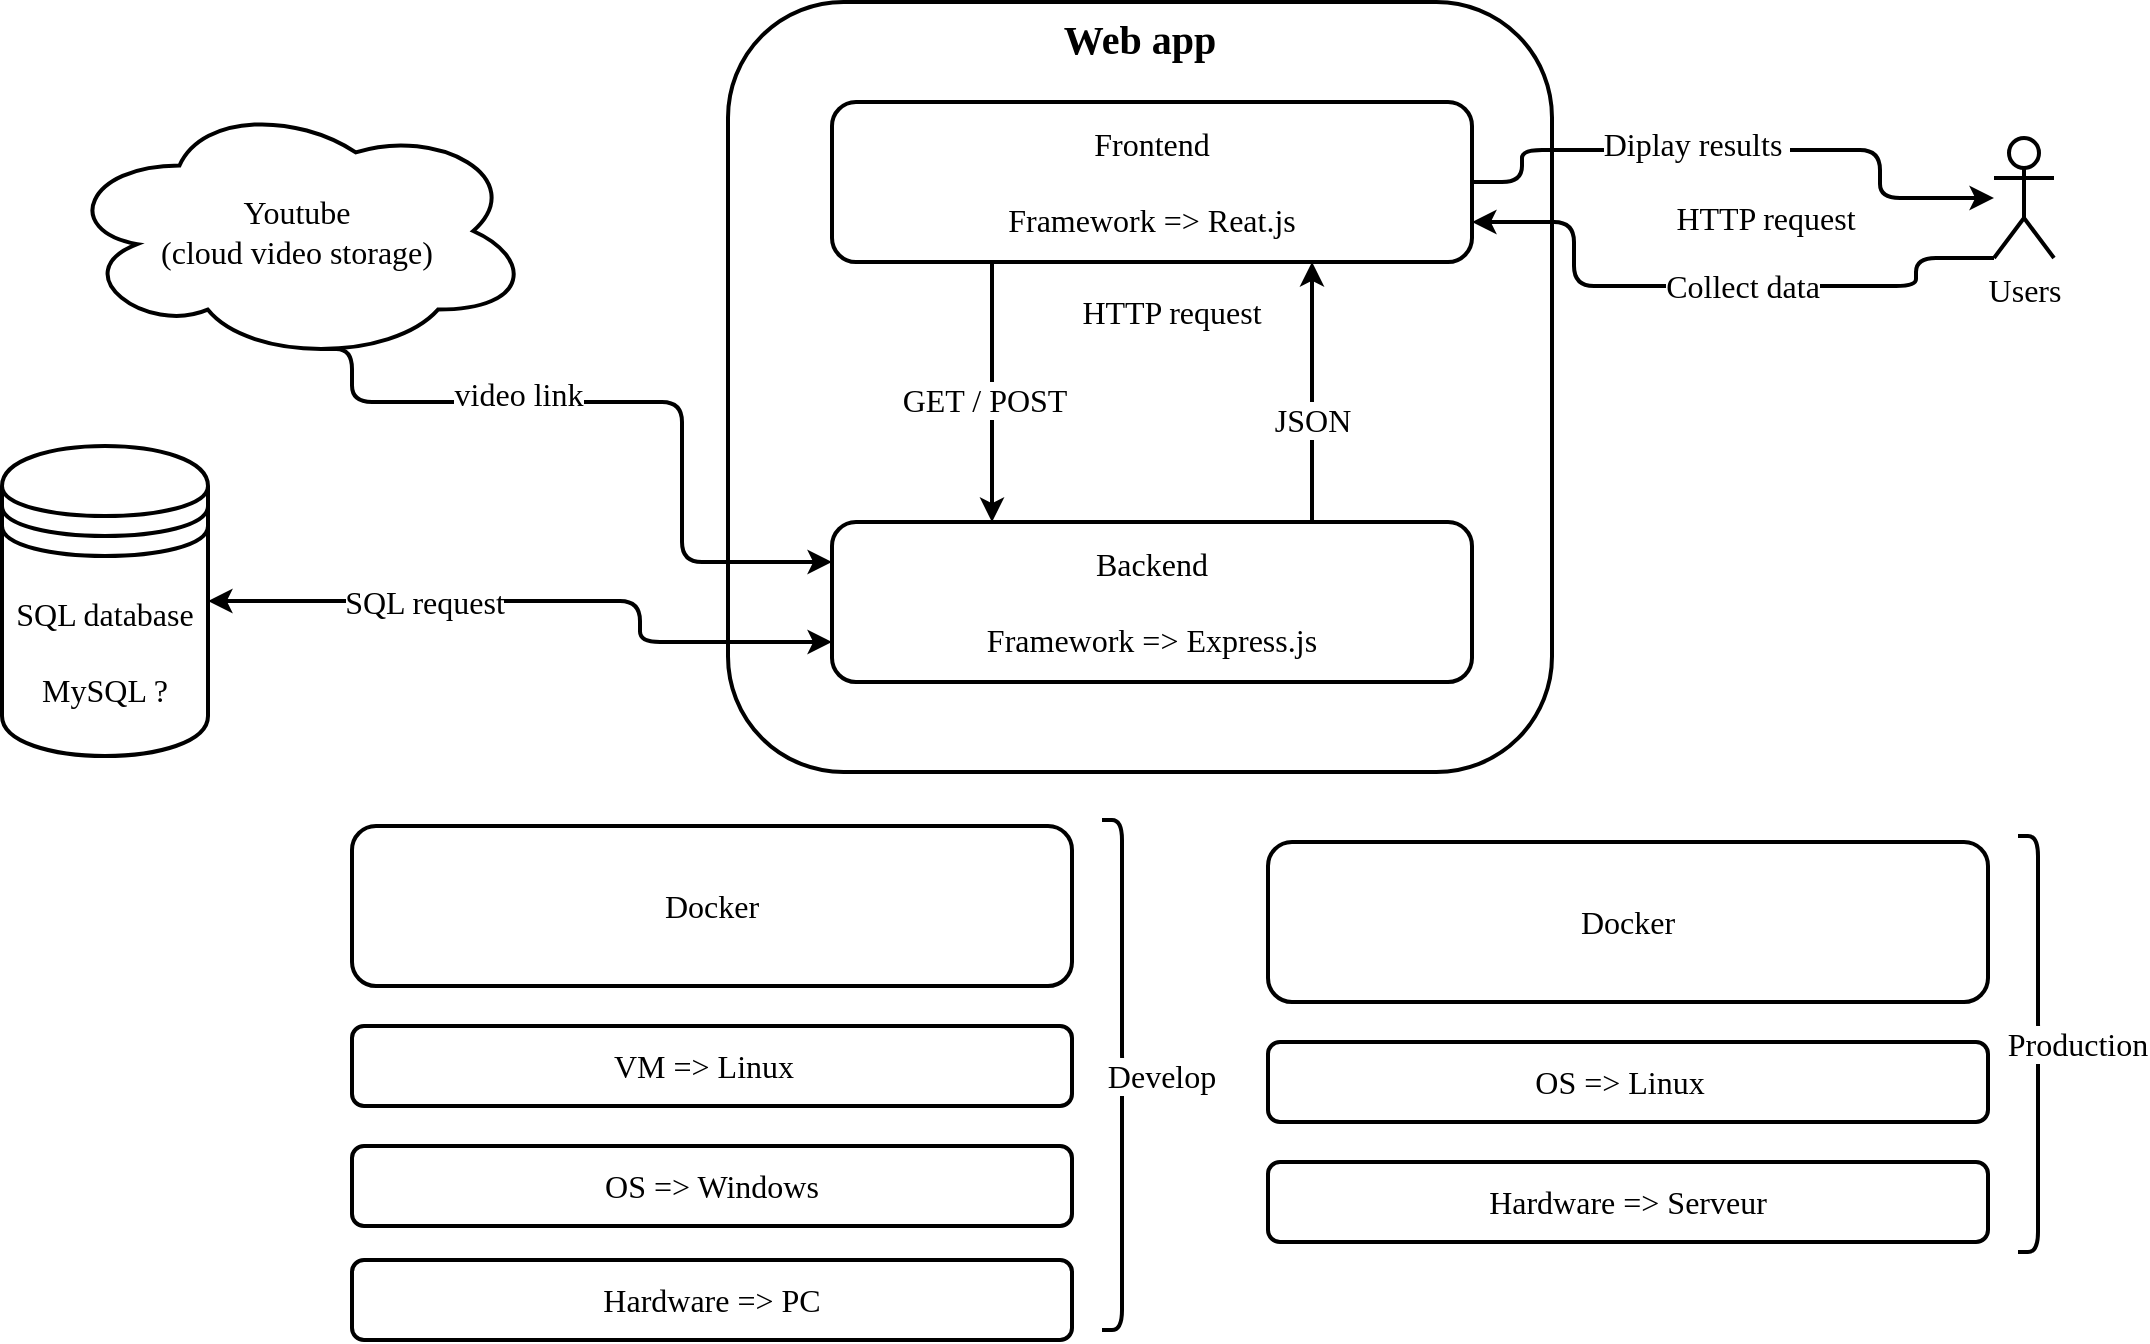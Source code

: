 <mxfile version="26.0.10" pages="2">
  <diagram name="Architecture" id="LwtyrS3WK_ljkUNi1cgM">
    <mxGraphModel dx="1486" dy="1135" grid="0" gridSize="10" guides="1" tooltips="1" connect="1" arrows="1" fold="1" page="0" pageScale="1" pageWidth="827" pageHeight="1169" background="none" math="0" shadow="0">
      <root>
        <mxCell id="0" />
        <mxCell id="1" parent="0" />
        <mxCell id="VkoZAYC8j9W9dHgbqX4g-9" value="&lt;b&gt;&lt;font style=&quot;font-size: 20px;&quot;&gt;Web app&lt;/font&gt;&lt;/b&gt;" style="rounded=1;whiteSpace=wrap;html=1;strokeColor=default;strokeWidth=2;align=center;verticalAlign=top;spacing=2;fontFamily=Sour Gummy;fontSize=16;fontColor=default;fontStyle=0;labelBorderColor=none;fillColor=default;gradientColor=none;fontSource=https%3A%2F%2Ffonts.googleapis.com%2Fcss2%3Ffamily%3DSour%2BGummy%3Aital%2Cwght%400%2C100..900%3B1%2C100..900%26display%3Dswap;" parent="1" vertex="1">
          <mxGeometry x="958" y="-20" width="412" height="385" as="geometry" />
        </mxCell>
        <mxCell id="VkoZAYC8j9W9dHgbqX4g-11" style="edgeStyle=orthogonalEdgeStyle;shape=connector;curved=0;rounded=1;jumpStyle=gap;jumpSize=10;orthogonalLoop=1;jettySize=auto;html=1;entryX=0;entryY=0.75;entryDx=0;entryDy=0;shadow=0;strokeColor=default;strokeWidth=2;align=center;verticalAlign=middle;fontFamily=Lucida Console;fontSize=16;fontColor=default;fontStyle=0;labelBorderColor=none;labelBackgroundColor=default;endArrow=classic;flowAnimation=0;startArrow=classic;startFill=1;exitX=1;exitY=0.5;exitDx=0;exitDy=0;" parent="1" source="pyN3Fwq7dV3wLHo81WPd-1" target="EupUgoVLVKRCz6Iabv77-3" edge="1">
          <mxGeometry relative="1" as="geometry">
            <mxPoint x="730" y="285.5" as="sourcePoint" />
            <Array as="points">
              <mxPoint x="914" y="280" />
              <mxPoint x="914" y="300" />
            </Array>
          </mxGeometry>
        </mxCell>
        <mxCell id="EupUgoVLVKRCz6Iabv77-16" value="SQL request" style="edgeLabel;html=1;align=center;verticalAlign=middle;resizable=0;points=[];fontFamily=Sour Gummy;fontSource=https%3A%2F%2Ffonts.googleapis.com%2Fcss2%3Ffamily%3DSour%2BGummy%3Aital%2Cwght%400%2C100..900%3B1%2C100..900%26display%3Dswap;fontSize=16;fontColor=default;fontStyle=0;labelBorderColor=none;labelBackgroundColor=default;" parent="VkoZAYC8j9W9dHgbqX4g-11" vertex="1" connectable="0">
          <mxGeometry x="-0.32" y="-1" relative="1" as="geometry">
            <mxPoint x="-5" y="-1" as="offset" />
          </mxGeometry>
        </mxCell>
        <mxCell id="EupUgoVLVKRCz6Iabv77-6" style="edgeStyle=orthogonalEdgeStyle;shape=connector;curved=0;rounded=1;jumpStyle=none;jumpSize=10;orthogonalLoop=1;jettySize=auto;html=1;exitX=0.25;exitY=1;exitDx=0;exitDy=0;entryX=0.25;entryY=0;entryDx=0;entryDy=0;shadow=0;strokeColor=default;strokeWidth=2;align=center;verticalAlign=middle;fontFamily=Sour Gummy;fontSource=https%3A%2F%2Ffonts.googleapis.com%2Fcss2%3Ffamily%3DSour%2BGummy%3Aital%2Cwght%400%2C100..900%3B1%2C100..900%26display%3Dswap;fontSize=16;fontColor=default;fontStyle=0;labelBorderColor=none;labelBackgroundColor=default;endArrow=classic;flowAnimation=0;" parent="1" source="EupUgoVLVKRCz6Iabv77-2" target="EupUgoVLVKRCz6Iabv77-3" edge="1">
          <mxGeometry relative="1" as="geometry" />
        </mxCell>
        <mxCell id="EupUgoVLVKRCz6Iabv77-8" value="GET / POST" style="edgeLabel;html=1;align=center;verticalAlign=middle;resizable=0;points=[];fontFamily=Sour Gummy;fontSource=https%3A%2F%2Ffonts.googleapis.com%2Fcss2%3Ffamily%3DSour%2BGummy%3Aital%2Cwght%400%2C100..900%3B1%2C100..900%26display%3Dswap;fontSize=16;fontColor=default;fontStyle=0;labelBorderColor=none;labelBackgroundColor=default;" parent="EupUgoVLVKRCz6Iabv77-6" vertex="1" connectable="0">
          <mxGeometry x="0.06" y="-4" relative="1" as="geometry">
            <mxPoint as="offset" />
          </mxGeometry>
        </mxCell>
        <mxCell id="EupUgoVLVKRCz6Iabv77-27" style="edgeStyle=orthogonalEdgeStyle;shape=connector;curved=0;rounded=1;jumpStyle=none;jumpSize=10;orthogonalLoop=1;jettySize=auto;html=1;exitX=1;exitY=0.5;exitDx=0;exitDy=0;shadow=0;strokeColor=default;strokeWidth=2;align=center;verticalAlign=middle;fontFamily=Sour Gummy;fontSource=https%3A%2F%2Ffonts.googleapis.com%2Fcss2%3Ffamily%3DSour%2BGummy%3Aital%2Cwght%400%2C100..900%3B1%2C100..900%26display%3Dswap;fontSize=16;fontColor=default;fontStyle=0;labelBorderColor=none;labelBackgroundColor=default;endArrow=classic;flowAnimation=0;" parent="1" source="EupUgoVLVKRCz6Iabv77-2" target="EupUgoVLVKRCz6Iabv77-26" edge="1">
          <mxGeometry relative="1" as="geometry">
            <Array as="points">
              <mxPoint x="1355" y="70" />
              <mxPoint x="1355" y="54" />
              <mxPoint x="1534" y="54" />
              <mxPoint x="1534" y="78" />
            </Array>
          </mxGeometry>
        </mxCell>
        <mxCell id="EupUgoVLVKRCz6Iabv77-28" value="Diplay results&amp;nbsp;" style="edgeLabel;html=1;align=center;verticalAlign=middle;resizable=0;points=[];rounded=1;shadow=0;strokeColor=default;strokeWidth=2;fontFamily=Sour Gummy;fontSource=https%3A%2F%2Ffonts.googleapis.com%2Fcss2%3Ffamily%3DSour%2BGummy%3Aital%2Cwght%400%2C100..900%3B1%2C100..900%26display%3Dswap;fontSize=16;fontColor=default;fontStyle=0;labelBorderColor=none;labelBackgroundColor=default;fillColor=default;" parent="EupUgoVLVKRCz6Iabv77-27" vertex="1" connectable="0">
          <mxGeometry x="-0.167" y="5" relative="1" as="geometry">
            <mxPoint x="2" y="2" as="offset" />
          </mxGeometry>
        </mxCell>
        <mxCell id="EupUgoVLVKRCz6Iabv77-2" value="Frontend&lt;div&gt;&lt;br&gt;&lt;/div&gt;&lt;div&gt;Framework =&amp;gt; Reat.js&lt;/div&gt;" style="rounded=1;whiteSpace=wrap;html=1;shadow=0;strokeColor=default;strokeWidth=2;align=center;verticalAlign=middle;spacing=2;fontFamily=Sour Gummy;fontSource=https%3A%2F%2Ffonts.googleapis.com%2Fcss2%3Ffamily%3DSour%2BGummy%3Aital%2Cwght%400%2C100..900%3B1%2C100..900%26display%3Dswap;fontSize=16;fontColor=default;fontStyle=0;labelBorderColor=none;labelBackgroundColor=default;fillColor=default;gradientColor=none;" parent="1" vertex="1">
          <mxGeometry x="1010" y="30" width="320" height="80" as="geometry" />
        </mxCell>
        <mxCell id="EupUgoVLVKRCz6Iabv77-7" style="edgeStyle=orthogonalEdgeStyle;shape=connector;curved=0;rounded=1;jumpStyle=none;jumpSize=10;orthogonalLoop=1;jettySize=auto;html=1;exitX=0.75;exitY=0;exitDx=0;exitDy=0;entryX=0.75;entryY=1;entryDx=0;entryDy=0;shadow=0;strokeColor=default;strokeWidth=2;align=center;verticalAlign=middle;fontFamily=Sour Gummy;fontSource=https%3A%2F%2Ffonts.googleapis.com%2Fcss2%3Ffamily%3DSour%2BGummy%3Aital%2Cwght%400%2C100..900%3B1%2C100..900%26display%3Dswap;fontSize=16;fontColor=default;fontStyle=0;labelBorderColor=none;labelBackgroundColor=default;endArrow=classic;flowAnimation=0;" parent="1" source="EupUgoVLVKRCz6Iabv77-3" target="EupUgoVLVKRCz6Iabv77-2" edge="1">
          <mxGeometry relative="1" as="geometry" />
        </mxCell>
        <mxCell id="EupUgoVLVKRCz6Iabv77-9" value="JSON" style="edgeLabel;html=1;align=center;verticalAlign=middle;resizable=0;points=[];fontFamily=Sour Gummy;fontSource=https%3A%2F%2Ffonts.googleapis.com%2Fcss2%3Ffamily%3DSour%2BGummy%3Aital%2Cwght%400%2C100..900%3B1%2C100..900%26display%3Dswap;fontSize=16;fontColor=default;fontStyle=0;labelBorderColor=none;labelBackgroundColor=default;" parent="EupUgoVLVKRCz6Iabv77-7" vertex="1" connectable="0">
          <mxGeometry x="-0.215" relative="1" as="geometry">
            <mxPoint as="offset" />
          </mxGeometry>
        </mxCell>
        <mxCell id="EupUgoVLVKRCz6Iabv77-3" value="Backend&lt;br&gt;&lt;br&gt;Framework =&amp;gt; Express.js" style="rounded=1;shadow=0;strokeColor=default;strokeWidth=2;align=center;verticalAlign=middle;spacing=2;fontFamily=Sour Gummy;fontSource=https%3A%2F%2Ffonts.googleapis.com%2Fcss2%3Ffamily%3DSour%2BGummy%3Aital%2Cwght%400%2C100..900%3B1%2C100..900%26display%3Dswap;fontSize=16;fontColor=default;fontStyle=0;labelBorderColor=none;labelBackgroundColor=default;fillColor=default;gradientColor=none;whiteSpace=wrap;html=1;" parent="1" vertex="1">
          <mxGeometry x="1010" y="240" width="320" height="80" as="geometry" />
        </mxCell>
        <mxCell id="EupUgoVLVKRCz6Iabv77-10" value="HTTP request" style="text;html=1;align=center;verticalAlign=middle;whiteSpace=wrap;rounded=0;fontFamily=Sour Gummy;fontSource=https%3A%2F%2Ffonts.googleapis.com%2Fcss2%3Ffamily%3DSour%2BGummy%3Aital%2Cwght%400%2C100..900%3B1%2C100..900%26display%3Dswap;fontSize=16;fontColor=default;fontStyle=0;labelBorderColor=none;labelBackgroundColor=default;" parent="1" vertex="1">
          <mxGeometry x="1125" y="120" width="110" height="30" as="geometry" />
        </mxCell>
        <mxCell id="EupUgoVLVKRCz6Iabv77-12" style="edgeStyle=orthogonalEdgeStyle;shape=connector;curved=0;rounded=1;jumpStyle=none;jumpSize=10;orthogonalLoop=1;jettySize=auto;html=1;exitX=0.55;exitY=0.95;exitDx=0;exitDy=0;exitPerimeter=0;entryX=0;entryY=0.25;entryDx=0;entryDy=0;shadow=0;strokeColor=default;strokeWidth=2;align=center;verticalAlign=middle;fontFamily=Sour Gummy;fontSource=https%3A%2F%2Ffonts.googleapis.com%2Fcss2%3Ffamily%3DSour%2BGummy%3Aital%2Cwght%400%2C100..900%3B1%2C100..900%26display%3Dswap;fontSize=16;fontColor=default;fontStyle=0;labelBorderColor=none;labelBackgroundColor=default;endArrow=classic;flowAnimation=0;" parent="1" source="EupUgoVLVKRCz6Iabv77-11" target="EupUgoVLVKRCz6Iabv77-3" edge="1">
          <mxGeometry relative="1" as="geometry">
            <Array as="points">
              <mxPoint x="770" y="180" />
              <mxPoint x="935" y="180" />
              <mxPoint x="935" y="260" />
            </Array>
          </mxGeometry>
        </mxCell>
        <mxCell id="EupUgoVLVKRCz6Iabv77-13" value="video link" style="edgeLabel;html=1;align=center;verticalAlign=middle;resizable=0;points=[];fontFamily=Sour Gummy;fontSource=https%3A%2F%2Ffonts.googleapis.com%2Fcss2%3Ffamily%3DSour%2BGummy%3Aital%2Cwght%400%2C100..900%3B1%2C100..900%26display%3Dswap;fontSize=16;fontColor=default;fontStyle=0;labelBorderColor=none;labelBackgroundColor=default;" parent="EupUgoVLVKRCz6Iabv77-12" vertex="1" connectable="0">
          <mxGeometry x="-0.306" y="4" relative="1" as="geometry">
            <mxPoint as="offset" />
          </mxGeometry>
        </mxCell>
        <mxCell id="EupUgoVLVKRCz6Iabv77-11" value="&lt;span&gt;Youtube&lt;/span&gt;&lt;div&gt;&lt;span&gt;(cloud video storage)&lt;/span&gt;&lt;/div&gt;" style="ellipse;shape=cloud;whiteSpace=wrap;html=1;rounded=1;shadow=0;strokeColor=default;strokeWidth=2;align=center;verticalAlign=middle;spacing=2;fontFamily=Sour Gummy;fontSource=https%3A%2F%2Ffonts.googleapis.com%2Fcss2%3Ffamily%3DSour%2BGummy%3Aital%2Cwght%400%2C100..900%3B1%2C100..900%26display%3Dswap;fontSize=16;fontColor=default;fontStyle=0;labelBorderColor=none;labelBackgroundColor=none;fillColor=default;gradientColor=none;" parent="1" vertex="1">
          <mxGeometry x="625" y="29" width="235" height="131" as="geometry" />
        </mxCell>
        <mxCell id="EupUgoVLVKRCz6Iabv77-18" value="" style="group" parent="1" vertex="1" connectable="0">
          <mxGeometry x="1228" y="397" width="389" height="208" as="geometry" />
        </mxCell>
        <mxCell id="VkoZAYC8j9W9dHgbqX4g-2" value="OS =&amp;gt; Linux&amp;nbsp;&amp;nbsp;" style="rounded=1;strokeColor=default;strokeWidth=2;align=center;verticalAlign=middle;spacing=2;fontFamily=Sour Gummy;fontSize=16;fontColor=default;fontStyle=0;fillColor=default;html=1;whiteSpace=wrap;labelBorderColor=none;gradientColor=none;fontSource=https%3A%2F%2Ffonts.googleapis.com%2Fcss2%3Ffamily%3DSour%2BGummy%3Aital%2Cwght%400%2C100..900%3B1%2C100..900%26display%3Dswap;" parent="EupUgoVLVKRCz6Iabv77-18" vertex="1">
          <mxGeometry y="103" width="360" height="40" as="geometry" />
        </mxCell>
        <mxCell id="VkoZAYC8j9W9dHgbqX4g-3" value="Hardware =&amp;gt; Serveur" style="rounded=1;strokeColor=default;strokeWidth=2;align=center;verticalAlign=middle;spacing=2;fontFamily=Sour Gummy;fontSize=16;fontColor=default;fontStyle=0;fillColor=default;html=1;whiteSpace=wrap;labelBorderColor=none;gradientColor=none;fontSource=https%3A%2F%2Ffonts.googleapis.com%2Fcss2%3Ffamily%3DSour%2BGummy%3Aital%2Cwght%400%2C100..900%3B1%2C100..900%26display%3Dswap;" parent="EupUgoVLVKRCz6Iabv77-18" vertex="1">
          <mxGeometry y="163" width="360" height="40" as="geometry" />
        </mxCell>
        <mxCell id="VkoZAYC8j9W9dHgbqX4g-4" value="Docker" style="rounded=1;strokeColor=default;strokeWidth=2;align=center;verticalAlign=middle;spacing=2;fontFamily=Sour Gummy;fontSize=16;fontColor=default;fontStyle=0;fillColor=default;html=1;whiteSpace=wrap;labelBorderColor=none;gradientColor=none;fontSource=https%3A%2F%2Ffonts.googleapis.com%2Fcss2%3Ffamily%3DSour%2BGummy%3Aital%2Cwght%400%2C100..900%3B1%2C100..900%26display%3Dswap;" parent="EupUgoVLVKRCz6Iabv77-18" vertex="1">
          <mxGeometry y="3" width="360" height="80" as="geometry" />
        </mxCell>
        <mxCell id="EupUgoVLVKRCz6Iabv77-17" value="Production" style="shape=curlyBracket;whiteSpace=wrap;html=1;rounded=1;flipH=1;labelPosition=right;verticalLabelPosition=middle;align=center;verticalAlign=middle;fontFamily=Sour Gummy;fontSource=https%3A%2F%2Ffonts.googleapis.com%2Fcss2%3Ffamily%3DSour%2BGummy%3Aital%2Cwght%400%2C100..900%3B1%2C100..900%26display%3Dswap;fontSize=16;fontColor=default;fontStyle=0;labelBorderColor=none;labelBackgroundColor=default;shadow=0;strokeColor=default;strokeWidth=2;" parent="EupUgoVLVKRCz6Iabv77-18" vertex="1">
          <mxGeometry x="375" width="20" height="208" as="geometry" />
        </mxCell>
        <mxCell id="EupUgoVLVKRCz6Iabv77-19" value="" style="group" parent="1" vertex="1" connectable="0">
          <mxGeometry x="770" y="389" width="395" height="255" as="geometry" />
        </mxCell>
        <mxCell id="EupUgoVLVKRCz6Iabv77-20" value="VM =&amp;gt; Linux&amp;nbsp;&amp;nbsp;" style="rounded=1;strokeColor=default;strokeWidth=2;align=center;verticalAlign=middle;spacing=2;fontFamily=Sour Gummy;fontSize=16;fontColor=default;fontStyle=0;fillColor=default;html=1;whiteSpace=wrap;labelBorderColor=none;gradientColor=none;fontSource=https%3A%2F%2Ffonts.googleapis.com%2Fcss2%3Ffamily%3DSour%2BGummy%3Aital%2Cwght%400%2C100..900%3B1%2C100..900%26display%3Dswap;" parent="EupUgoVLVKRCz6Iabv77-19" vertex="1">
          <mxGeometry y="103" width="360" height="40" as="geometry" />
        </mxCell>
        <mxCell id="EupUgoVLVKRCz6Iabv77-21" value="OS =&amp;gt; Windows" style="rounded=1;strokeColor=default;strokeWidth=2;align=center;verticalAlign=middle;spacing=2;fontFamily=Sour Gummy;fontSize=16;fontColor=default;fontStyle=0;fillColor=default;html=1;whiteSpace=wrap;labelBorderColor=none;gradientColor=none;fontSource=https%3A%2F%2Ffonts.googleapis.com%2Fcss2%3Ffamily%3DSour%2BGummy%3Aital%2Cwght%400%2C100..900%3B1%2C100..900%26display%3Dswap;" parent="EupUgoVLVKRCz6Iabv77-19" vertex="1">
          <mxGeometry y="163" width="360" height="40" as="geometry" />
        </mxCell>
        <mxCell id="EupUgoVLVKRCz6Iabv77-22" value="Docker" style="rounded=1;strokeColor=default;strokeWidth=2;align=center;verticalAlign=middle;spacing=2;fontFamily=Sour Gummy;fontSize=16;fontColor=default;fontStyle=0;fillColor=default;html=1;whiteSpace=wrap;labelBorderColor=none;gradientColor=none;fontSource=https%3A%2F%2Ffonts.googleapis.com%2Fcss2%3Ffamily%3DSour%2BGummy%3Aital%2Cwght%400%2C100..900%3B1%2C100..900%26display%3Dswap;" parent="EupUgoVLVKRCz6Iabv77-19" vertex="1">
          <mxGeometry y="3" width="360" height="80" as="geometry" />
        </mxCell>
        <mxCell id="EupUgoVLVKRCz6Iabv77-24" value="Develop" style="shape=curlyBracket;whiteSpace=wrap;html=1;rounded=1;flipH=1;labelPosition=right;verticalLabelPosition=middle;align=center;verticalAlign=middle;fontFamily=Sour Gummy;fontSource=https%3A%2F%2Ffonts.googleapis.com%2Fcss2%3Ffamily%3DSour%2BGummy%3Aital%2Cwght%400%2C100..900%3B1%2C100..900%26display%3Dswap;fontSize=16;fontColor=default;fontStyle=0;labelBorderColor=none;labelBackgroundColor=default;shadow=0;strokeColor=default;strokeWidth=2;" parent="EupUgoVLVKRCz6Iabv77-19" vertex="1">
          <mxGeometry x="375" width="20" height="255" as="geometry" />
        </mxCell>
        <mxCell id="EupUgoVLVKRCz6Iabv77-31" style="edgeStyle=orthogonalEdgeStyle;shape=connector;curved=0;rounded=1;jumpStyle=none;jumpSize=10;orthogonalLoop=1;jettySize=auto;html=1;exitX=0;exitY=1;exitDx=0;exitDy=0;exitPerimeter=0;entryX=1;entryY=0.75;entryDx=0;entryDy=0;shadow=0;strokeColor=default;strokeWidth=2;align=center;verticalAlign=middle;fontFamily=Sour Gummy;fontSource=https%3A%2F%2Ffonts.googleapis.com%2Fcss2%3Ffamily%3DSour%2BGummy%3Aital%2Cwght%400%2C100..900%3B1%2C100..900%26display%3Dswap;fontSize=16;fontColor=default;fontStyle=0;labelBorderColor=none;labelBackgroundColor=default;endArrow=classic;flowAnimation=0;" parent="1" source="EupUgoVLVKRCz6Iabv77-26" target="EupUgoVLVKRCz6Iabv77-2" edge="1">
          <mxGeometry relative="1" as="geometry">
            <Array as="points">
              <mxPoint x="1552" y="108" />
              <mxPoint x="1552" y="122" />
              <mxPoint x="1381" y="122" />
              <mxPoint x="1381" y="90" />
            </Array>
          </mxGeometry>
        </mxCell>
        <mxCell id="EupUgoVLVKRCz6Iabv77-32" value="Collect data" style="edgeLabel;html=1;align=center;verticalAlign=middle;resizable=0;points=[];rounded=1;shadow=0;strokeColor=default;strokeWidth=2;fontFamily=Sour Gummy;fontSource=https%3A%2F%2Ffonts.googleapis.com%2Fcss2%3Ffamily%3DSour%2BGummy%3Aital%2Cwght%400%2C100..900%3B1%2C100..900%26display%3Dswap;fontSize=16;fontColor=default;fontStyle=0;labelBorderColor=none;labelBackgroundColor=default;fillColor=default;" parent="EupUgoVLVKRCz6Iabv77-31" vertex="1" connectable="0">
          <mxGeometry x="0.09" y="-1" relative="1" as="geometry">
            <mxPoint x="27" y="1" as="offset" />
          </mxGeometry>
        </mxCell>
        <mxCell id="EupUgoVLVKRCz6Iabv77-26" value="Users" style="shape=umlActor;verticalLabelPosition=bottom;verticalAlign=top;html=1;outlineConnect=0;strokeWidth=2;fontFamily=Sour Gummy;fontSource=https%3A%2F%2Ffonts.googleapis.com%2Fcss2%3Ffamily%3DSour%2BGummy%3Aital%2Cwght%400%2C100..900%3B1%2C100..900%26display%3Dswap;gradientColor=none;fontSize=16;rounded=1;shadow=0;strokeColor=default;align=center;fontColor=default;fontStyle=0;labelBorderColor=none;labelBackgroundColor=default;" parent="1" vertex="1">
          <mxGeometry x="1591" y="48" width="30" height="60" as="geometry" />
        </mxCell>
        <mxCell id="pyN3Fwq7dV3wLHo81WPd-1" value="&lt;font data-font-src=&quot;https://fonts.googleapis.com/css?family=%3Cstyle%3E+%40import+url(&#39;https%3A%2F%2Ffonts.googleapis.com%2Fcss2%3Ffamily%3DSour%2BGummy%3Aital%2Cwght%400%2C100..900%3B1%2C100..900%26display%3Dswap&#39;)%3B+%3C%2Fstyle%3E&quot;&gt;SQL database&lt;/font&gt;&lt;div&gt;&lt;font data-font-src=&quot;https://fonts.googleapis.com/css?family=%3Cstyle%3E+%40import+url(&#39;https%3A%2F%2Ffonts.googleapis.com%2Fcss2%3Ffamily%3DSour%2BGummy%3Aital%2Cwght%400%2C100..900%3B1%2C100..900%26display%3Dswap&#39;)%3B+%3C%2Fstyle%3E&quot;&gt;&lt;br&gt;&lt;/font&gt;&lt;/div&gt;&lt;div&gt;&lt;span&gt;MySQL ?&lt;/span&gt;&lt;/div&gt;" style="shape=datastore;whiteSpace=wrap;html=1;rounded=1;shadow=0;strokeColor=default;strokeWidth=2;align=center;verticalAlign=middle;fontFamily=Sour Gummy;fontSource=https%3A%2F%2Ffonts.googleapis.com%2Fcss2%3Ffamily%3DSour%2BGummy%3Aital%2Cwght%400%2C100..900%3B1%2C100..900%26display%3Dswap;fontSize=16;fontColor=default;fontStyle=0;labelBorderColor=none;labelBackgroundColor=none;fillColor=default;" parent="1" vertex="1">
          <mxGeometry x="595" y="202" width="103" height="155" as="geometry" />
        </mxCell>
        <mxCell id="IhtjekKsaBdjcnNzs3PU-1" value="Hardware =&amp;gt; PC" style="rounded=1;strokeColor=default;strokeWidth=2;align=center;verticalAlign=middle;spacing=2;fontFamily=Sour Gummy;fontSize=16;fontColor=default;fontStyle=0;fillColor=default;html=1;whiteSpace=wrap;labelBorderColor=none;gradientColor=none;fontSource=https%3A%2F%2Ffonts.googleapis.com%2Fcss2%3Ffamily%3DSour%2BGummy%3Aital%2Cwght%400%2C100..900%3B1%2C100..900%26display%3Dswap;" vertex="1" parent="1">
          <mxGeometry x="770" y="609" width="360" height="40" as="geometry" />
        </mxCell>
        <mxCell id="IhtjekKsaBdjcnNzs3PU-2" value="HTTP request" style="text;html=1;align=center;verticalAlign=middle;whiteSpace=wrap;rounded=0;fontFamily=Sour Gummy;fontSource=https%3A%2F%2Ffonts.googleapis.com%2Fcss2%3Ffamily%3DSour%2BGummy%3Aital%2Cwght%400%2C100..900%3B1%2C100..900%26display%3Dswap;fontSize=16;fontColor=default;fontStyle=0;labelBorderColor=none;labelBackgroundColor=default;" vertex="1" parent="1">
          <mxGeometry x="1422" y="73" width="110" height="30" as="geometry" />
        </mxCell>
      </root>
    </mxGraphModel>
  </diagram>
  <diagram id="GMzyumjZ9Sh3p2eSA_th" name="Project">
    <mxGraphModel dx="1637" dy="1737" grid="0" gridSize="10" guides="1" tooltips="1" connect="1" arrows="1" fold="1" page="0" pageScale="1" pageWidth="827" pageHeight="1169" math="0" shadow="0">
      <root>
        <mxCell id="0" />
        <mxCell id="1" parent="0" />
        <mxCell id="RevIAESeMQVXkPuZwQy1-35" value="SQL database" style="rounded=1;whiteSpace=wrap;html=1;shadow=0;strokeColor=default;strokeWidth=2;align=center;verticalAlign=top;spacing=2;fontFamily=Sour Gummy;fontSource=https%3A%2F%2Ffonts.googleapis.com%2Fcss2%3Ffamily%3DSour%2BGummy%3Aital%2Cwght%400%2C100..900%3B1%2C100..900%26display%3Dswap;fontSize=16;fontColor=default;fontStyle=0;labelBorderColor=none;labelBackgroundColor=default;fillColor=default;gradientColor=none;" vertex="1" parent="1">
          <mxGeometry x="513" y="189" width="240" height="370" as="geometry" />
        </mxCell>
        <mxCell id="RevIAESeMQVXkPuZwQy1-2" value="&lt;b&gt;&lt;font style=&quot;font-size: 20px;&quot;&gt;Web app&lt;/font&gt;&lt;/b&gt;" style="rounded=1;whiteSpace=wrap;html=1;strokeColor=default;strokeWidth=2;align=center;verticalAlign=top;spacing=2;fontFamily=Sour Gummy;fontSize=16;fontColor=default;fontStyle=0;labelBorderColor=none;fillColor=default;gradientColor=none;fontSource=https%3A%2F%2Ffonts.googleapis.com%2Fcss2%3Ffamily%3DSour%2BGummy%3Aital%2Cwght%400%2C100..900%3B1%2C100..900%26display%3Dswap;" vertex="1" parent="1">
          <mxGeometry x="958" y="-20" width="412" height="385" as="geometry" />
        </mxCell>
        <mxCell id="RevIAESeMQVXkPuZwQy1-3" style="edgeStyle=orthogonalEdgeStyle;shape=connector;curved=0;rounded=1;jumpStyle=gap;jumpSize=10;orthogonalLoop=1;jettySize=auto;html=1;entryX=0;entryY=0.75;entryDx=0;entryDy=0;shadow=0;strokeColor=default;strokeWidth=2;align=center;verticalAlign=middle;fontFamily=Lucida Console;fontSize=16;fontColor=default;fontStyle=0;labelBorderColor=none;labelBackgroundColor=default;endArrow=classic;flowAnimation=0;startArrow=classic;startFill=1;exitX=1;exitY=0.5;exitDx=0;exitDy=0;" edge="1" parent="1" source="6SN0jveGzBdf29t5J0sO-1" target="RevIAESeMQVXkPuZwQy1-12">
          <mxGeometry relative="1" as="geometry">
            <mxPoint x="680" y="299.5" as="sourcePoint" />
            <Array as="points">
              <mxPoint x="664" y="283" />
              <mxPoint x="919" y="283" />
              <mxPoint x="919" y="300" />
            </Array>
          </mxGeometry>
        </mxCell>
        <mxCell id="RevIAESeMQVXkPuZwQy1-4" value="metadata" style="edgeLabel;html=1;align=center;verticalAlign=middle;resizable=0;points=[];fontFamily=Sour Gummy;fontSource=https%3A%2F%2Ffonts.googleapis.com%2Fcss2%3Ffamily%3DSour%2BGummy%3Aital%2Cwght%400%2C100..900%3B1%2C100..900%26display%3Dswap;fontSize=16;fontColor=default;fontStyle=0;labelBorderColor=none;labelBackgroundColor=default;" vertex="1" connectable="0" parent="RevIAESeMQVXkPuZwQy1-3">
          <mxGeometry x="-0.32" y="-1" relative="1" as="geometry">
            <mxPoint x="32" y="-1" as="offset" />
          </mxGeometry>
        </mxCell>
        <mxCell id="RevIAESeMQVXkPuZwQy1-5" style="edgeStyle=orthogonalEdgeStyle;shape=connector;curved=0;rounded=1;jumpStyle=none;jumpSize=10;orthogonalLoop=1;jettySize=auto;html=1;exitX=0.25;exitY=1;exitDx=0;exitDy=0;entryX=0.25;entryY=0;entryDx=0;entryDy=0;shadow=0;strokeColor=default;strokeWidth=2;align=center;verticalAlign=middle;fontFamily=Sour Gummy;fontSource=https%3A%2F%2Ffonts.googleapis.com%2Fcss2%3Ffamily%3DSour%2BGummy%3Aital%2Cwght%400%2C100..900%3B1%2C100..900%26display%3Dswap;fontSize=16;fontColor=default;fontStyle=0;labelBorderColor=none;labelBackgroundColor=default;endArrow=classic;flowAnimation=0;" edge="1" parent="1" source="RevIAESeMQVXkPuZwQy1-9" target="RevIAESeMQVXkPuZwQy1-12">
          <mxGeometry relative="1" as="geometry" />
        </mxCell>
        <mxCell id="RevIAESeMQVXkPuZwQy1-6" value="GET / POST" style="edgeLabel;html=1;align=center;verticalAlign=middle;resizable=0;points=[];fontFamily=Sour Gummy;fontSource=https%3A%2F%2Ffonts.googleapis.com%2Fcss2%3Ffamily%3DSour%2BGummy%3Aital%2Cwght%400%2C100..900%3B1%2C100..900%26display%3Dswap;fontSize=16;fontColor=default;fontStyle=0;labelBorderColor=none;labelBackgroundColor=default;" vertex="1" connectable="0" parent="RevIAESeMQVXkPuZwQy1-5">
          <mxGeometry x="0.06" y="-4" relative="1" as="geometry">
            <mxPoint as="offset" />
          </mxGeometry>
        </mxCell>
        <mxCell id="bepFt1xsst9h107KD6ks-7" style="edgeStyle=orthogonalEdgeStyle;shape=connector;curved=0;rounded=1;jumpStyle=none;jumpSize=10;orthogonalLoop=1;jettySize=auto;html=1;exitX=1;exitY=0.5;exitDx=0;exitDy=0;entryX=0;entryY=0.5;entryDx=0;entryDy=0;shadow=0;strokeColor=default;strokeWidth=2;align=center;verticalAlign=middle;fontFamily=Sour Gummy;fontSource=https%3A%2F%2Ffonts.googleapis.com%2Fcss2%3Ffamily%3DSour%2BGummy%3Aital%2Cwght%400%2C100..900%3B1%2C100..900%26display%3Dswap;fontSize=16;fontColor=default;fontStyle=0;labelBorderColor=none;labelBackgroundColor=default;endArrow=classic;flowAnimation=0;" edge="1" parent="1" source="RevIAESeMQVXkPuZwQy1-9" target="bepFt1xsst9h107KD6ks-1">
          <mxGeometry relative="1" as="geometry">
            <Array as="points">
              <mxPoint x="1350" y="70" />
              <mxPoint x="1350" y="43" />
            </Array>
          </mxGeometry>
        </mxCell>
        <mxCell id="RevIAESeMQVXkPuZwQy1-9" value="Frontend" style="rounded=1;whiteSpace=wrap;html=1;shadow=0;strokeColor=default;strokeWidth=2;align=center;verticalAlign=middle;spacing=2;fontFamily=Sour Gummy;fontSource=https%3A%2F%2Ffonts.googleapis.com%2Fcss2%3Ffamily%3DSour%2BGummy%3Aital%2Cwght%400%2C100..900%3B1%2C100..900%26display%3Dswap;fontSize=16;fontColor=default;fontStyle=0;labelBorderColor=none;labelBackgroundColor=default;fillColor=default;gradientColor=none;" vertex="1" parent="1">
          <mxGeometry x="1010" y="30" width="320" height="80" as="geometry" />
        </mxCell>
        <mxCell id="RevIAESeMQVXkPuZwQy1-10" style="edgeStyle=orthogonalEdgeStyle;shape=connector;curved=0;rounded=1;jumpStyle=none;jumpSize=10;orthogonalLoop=1;jettySize=auto;html=1;exitX=0.75;exitY=0;exitDx=0;exitDy=0;entryX=0.75;entryY=1;entryDx=0;entryDy=0;shadow=0;strokeColor=default;strokeWidth=2;align=center;verticalAlign=middle;fontFamily=Sour Gummy;fontSource=https%3A%2F%2Ffonts.googleapis.com%2Fcss2%3Ffamily%3DSour%2BGummy%3Aital%2Cwght%400%2C100..900%3B1%2C100..900%26display%3Dswap;fontSize=16;fontColor=default;fontStyle=0;labelBorderColor=none;labelBackgroundColor=default;endArrow=classic;flowAnimation=0;" edge="1" parent="1" source="RevIAESeMQVXkPuZwQy1-12" target="RevIAESeMQVXkPuZwQy1-9">
          <mxGeometry relative="1" as="geometry" />
        </mxCell>
        <mxCell id="RevIAESeMQVXkPuZwQy1-11" value="JSON" style="edgeLabel;html=1;align=center;verticalAlign=middle;resizable=0;points=[];fontFamily=Sour Gummy;fontSource=https%3A%2F%2Ffonts.googleapis.com%2Fcss2%3Ffamily%3DSour%2BGummy%3Aital%2Cwght%400%2C100..900%3B1%2C100..900%26display%3Dswap;fontSize=16;fontColor=default;fontStyle=0;labelBorderColor=none;labelBackgroundColor=default;" vertex="1" connectable="0" parent="RevIAESeMQVXkPuZwQy1-10">
          <mxGeometry x="-0.215" relative="1" as="geometry">
            <mxPoint as="offset" />
          </mxGeometry>
        </mxCell>
        <mxCell id="RevIAESeMQVXkPuZwQy1-12" value="Backend" style="rounded=1;shadow=0;strokeColor=default;strokeWidth=2;align=center;verticalAlign=middle;spacing=2;fontFamily=Sour Gummy;fontSource=https%3A%2F%2Ffonts.googleapis.com%2Fcss2%3Ffamily%3DSour%2BGummy%3Aital%2Cwght%400%2C100..900%3B1%2C100..900%26display%3Dswap;fontSize=16;fontColor=default;fontStyle=0;labelBorderColor=none;labelBackgroundColor=default;fillColor=default;gradientColor=none;whiteSpace=wrap;html=1;" vertex="1" parent="1">
          <mxGeometry x="1010" y="240" width="320" height="80" as="geometry" />
        </mxCell>
        <mxCell id="RevIAESeMQVXkPuZwQy1-13" value="HTTP request" style="text;html=1;align=center;verticalAlign=middle;whiteSpace=wrap;rounded=0;fontFamily=Sour Gummy;fontSource=https%3A%2F%2Ffonts.googleapis.com%2Fcss2%3Ffamily%3DSour%2BGummy%3Aital%2Cwght%400%2C100..900%3B1%2C100..900%26display%3Dswap;fontSize=16;fontColor=default;fontStyle=0;labelBorderColor=none;labelBackgroundColor=default;" vertex="1" parent="1">
          <mxGeometry x="1125" y="120" width="110" height="30" as="geometry" />
        </mxCell>
        <mxCell id="RevIAESeMQVXkPuZwQy1-14" style="edgeStyle=orthogonalEdgeStyle;shape=connector;curved=0;rounded=1;jumpStyle=none;jumpSize=10;orthogonalLoop=1;jettySize=auto;html=1;exitX=0.55;exitY=0.95;exitDx=0;exitDy=0;exitPerimeter=0;entryX=0;entryY=0.25;entryDx=0;entryDy=0;shadow=0;strokeColor=default;strokeWidth=2;align=center;verticalAlign=middle;fontFamily=Sour Gummy;fontSource=https%3A%2F%2Ffonts.googleapis.com%2Fcss2%3Ffamily%3DSour%2BGummy%3Aital%2Cwght%400%2C100..900%3B1%2C100..900%26display%3Dswap;fontSize=16;fontColor=default;fontStyle=0;labelBorderColor=none;labelBackgroundColor=default;endArrow=classic;flowAnimation=0;" edge="1" parent="1" source="RevIAESeMQVXkPuZwQy1-16" target="RevIAESeMQVXkPuZwQy1-12">
          <mxGeometry relative="1" as="geometry">
            <Array as="points">
              <mxPoint x="770" y="180" />
              <mxPoint x="935" y="180" />
              <mxPoint x="935" y="260" />
            </Array>
          </mxGeometry>
        </mxCell>
        <mxCell id="RevIAESeMQVXkPuZwQy1-15" value="video link" style="edgeLabel;html=1;align=center;verticalAlign=middle;resizable=0;points=[];fontFamily=Sour Gummy;fontSource=https%3A%2F%2Ffonts.googleapis.com%2Fcss2%3Ffamily%3DSour%2BGummy%3Aital%2Cwght%400%2C100..900%3B1%2C100..900%26display%3Dswap;fontSize=16;fontColor=default;fontStyle=0;labelBorderColor=none;labelBackgroundColor=default;" vertex="1" connectable="0" parent="RevIAESeMQVXkPuZwQy1-14">
          <mxGeometry x="-0.306" y="4" relative="1" as="geometry">
            <mxPoint as="offset" />
          </mxGeometry>
        </mxCell>
        <mxCell id="RevIAESeMQVXkPuZwQy1-16" value="Youtube&lt;div&gt;(cloud video storage)&lt;/div&gt;" style="ellipse;shape=cloud;whiteSpace=wrap;html=1;rounded=1;shadow=0;strokeColor=default;strokeWidth=2;align=center;verticalAlign=middle;spacing=2;fontFamily=Sour Gummy;fontSource=https%3A%2F%2Ffonts.googleapis.com%2Fcss2%3Ffamily%3DSour%2BGummy%3Aital%2Cwght%400%2C100..900%3B1%2C100..900%26display%3Dswap;fontSize=16;fontColor=default;fontStyle=0;labelBorderColor=none;labelBackgroundColor=default;fillColor=default;gradientColor=none;" vertex="1" parent="1">
          <mxGeometry x="642" y="40" width="218" height="120" as="geometry" />
        </mxCell>
        <mxCell id="RevIAESeMQVXkPuZwQy1-31" value="Users" style="shape=umlActor;verticalLabelPosition=bottom;verticalAlign=top;html=1;outlineConnect=0;strokeWidth=2;fontFamily=Sour Gummy;fontSource=https%3A%2F%2Ffonts.googleapis.com%2Fcss2%3Ffamily%3DSour%2BGummy%3Aital%2Cwght%400%2C100..900%3B1%2C100..900%26display%3Dswap;gradientColor=none;fontSize=16;rounded=1;shadow=0;strokeColor=default;align=center;fontColor=default;fontStyle=0;labelBorderColor=none;labelBackgroundColor=default;" vertex="1" parent="1">
          <mxGeometry x="1792" y="16" width="30" height="60" as="geometry" />
        </mxCell>
        <mxCell id="RevIAESeMQVXkPuZwQy1-33" style="edgeStyle=orthogonalEdgeStyle;shape=connector;curved=0;rounded=1;jumpStyle=gap;jumpSize=10;orthogonalLoop=1;jettySize=auto;html=1;shadow=0;strokeColor=default;strokeWidth=2;align=center;verticalAlign=middle;fontFamily=Lucida Console;fontSize=16;fontColor=default;fontStyle=0;labelBorderColor=none;labelBackgroundColor=default;endArrow=classic;flowAnimation=0;startArrow=classic;startFill=1;exitX=1;exitY=0.5;exitDx=0;exitDy=0;entryX=0.25;entryY=1;entryDx=0;entryDy=0;" edge="1" parent="1" source="6SN0jveGzBdf29t5J0sO-2" target="RevIAESeMQVXkPuZwQy1-12">
          <mxGeometry relative="1" as="geometry">
            <mxPoint x="678" y="447.5" as="sourcePoint" />
            <Array as="points">
              <mxPoint x="780" y="386" />
              <mxPoint x="780" y="407" />
              <mxPoint x="1090" y="407" />
            </Array>
            <mxPoint x="1020" y="310" as="targetPoint" />
          </mxGeometry>
        </mxCell>
        <mxCell id="RevIAESeMQVXkPuZwQy1-34" value="data" style="edgeLabel;html=1;align=center;verticalAlign=middle;resizable=0;points=[];fontFamily=Sour Gummy;fontSource=https%3A%2F%2Ffonts.googleapis.com%2Fcss2%3Ffamily%3DSour%2BGummy%3Aital%2Cwght%400%2C100..900%3B1%2C100..900%26display%3Dswap;fontSize=16;fontColor=default;fontStyle=0;labelBorderColor=none;labelBackgroundColor=default;" vertex="1" connectable="0" parent="RevIAESeMQVXkPuZwQy1-33">
          <mxGeometry x="-0.32" y="-1" relative="1" as="geometry">
            <mxPoint x="35" y="-3" as="offset" />
          </mxGeometry>
        </mxCell>
        <mxCell id="6SN0jveGzBdf29t5J0sO-1" value="Video" style="shape=datastore;whiteSpace=wrap;html=1;rounded=1;shadow=0;strokeColor=default;strokeWidth=2;align=center;verticalAlign=middle;fontFamily=Sour Gummy;fontSource=https%3A%2F%2Ffonts.googleapis.com%2Fcss2%3Ffamily%3DSour%2BGummy%3Aital%2Cwght%400%2C100..900%3B1%2C100..900%26display%3Dswap;fontSize=16;fontColor=default;fontStyle=0;labelBorderColor=none;labelBackgroundColor=default;fillColor=default;" vertex="1" parent="1">
          <mxGeometry x="594" y="224" width="70" height="101.71" as="geometry" />
        </mxCell>
        <mxCell id="6SN0jveGzBdf29t5J0sO-2" value="Users" style="shape=datastore;whiteSpace=wrap;html=1;rounded=1;shadow=0;strokeColor=default;strokeWidth=2;align=center;verticalAlign=middle;fontFamily=Sour Gummy;fontSource=https%3A%2F%2Ffonts.googleapis.com%2Fcss2%3Ffamily%3DSour%2BGummy%3Aital%2Cwght%400%2C100..900%3B1%2C100..900%26display%3Dswap;fontSize=16;fontColor=default;fontStyle=0;labelBorderColor=none;labelBackgroundColor=default;fillColor=default;" vertex="1" parent="1">
          <mxGeometry x="594" y="335" width="70" height="101.71" as="geometry" />
        </mxCell>
        <mxCell id="bepFt1xsst9h107KD6ks-1" value="Tree structur" style="swimlane;startSize=20;horizontal=0;childLayout=treeLayout;horizontalTree=1;sortEdges=1;resizable=0;containerType=tree;fontSize=12;rounded=1;shadow=0;strokeColor=default;strokeWidth=2;align=center;verticalAlign=middle;fontFamily=Sour Gummy;fontSource=https%3A%2F%2Ffonts.googleapis.com%2Fcss2%3Ffamily%3DSour%2BGummy%3Aital%2Cwght%400%2C100..900%3B1%2C100..900%26display%3Dswap;fontColor=default;fontStyle=0;labelBorderColor=none;labelBackgroundColor=default;fillColor=default;" vertex="1" parent="1">
          <mxGeometry x="1411" y="-37" width="310" height="160" as="geometry" />
        </mxCell>
        <mxCell id="bepFt1xsst9h107KD6ks-2" value="Home" style="whiteSpace=wrap;html=1;rounded=1;shadow=0;strokeColor=default;strokeWidth=2;align=center;verticalAlign=middle;fontFamily=Sour Gummy;fontSource=https%3A%2F%2Ffonts.googleapis.com%2Fcss2%3Ffamily%3DSour%2BGummy%3Aital%2Cwght%400%2C100..900%3B1%2C100..900%26display%3Dswap;fontSize=16;fontColor=default;fontStyle=0;labelBorderColor=none;labelBackgroundColor=default;fillColor=default;" vertex="1" parent="bepFt1xsst9h107KD6ks-1">
          <mxGeometry x="40" y="60" width="100" height="40" as="geometry" />
        </mxCell>
        <mxCell id="bepFt1xsst9h107KD6ks-3" value="Automation" style="whiteSpace=wrap;html=1;rounded=1;shadow=0;strokeColor=default;strokeWidth=2;align=center;verticalAlign=middle;fontFamily=Sour Gummy;fontSource=https%3A%2F%2Ffonts.googleapis.com%2Fcss2%3Ffamily%3DSour%2BGummy%3Aital%2Cwght%400%2C100..900%3B1%2C100..900%26display%3Dswap;fontSize=16;fontColor=default;fontStyle=0;labelBorderColor=none;labelBackgroundColor=default;fillColor=default;" vertex="1" parent="bepFt1xsst9h107KD6ks-1">
          <mxGeometry x="190" y="20" width="100" height="40" as="geometry" />
        </mxCell>
        <mxCell id="bepFt1xsst9h107KD6ks-4" value="" style="edgeStyle=elbowEdgeStyle;elbow=horizontal;html=1;rounded=1;curved=0;sourcePerimeterSpacing=0;targetPerimeterSpacing=0;startSize=6;endSize=6;shadow=0;strokeColor=default;strokeWidth=2;align=center;verticalAlign=middle;fontFamily=Sour Gummy;fontSource=https%3A%2F%2Ffonts.googleapis.com%2Fcss2%3Ffamily%3DSour%2BGummy%3Aital%2Cwght%400%2C100..900%3B1%2C100..900%26display%3Dswap;fontSize=16;fontColor=default;fontStyle=0;labelBorderColor=none;labelBackgroundColor=default;jumpStyle=none;jumpSize=10;endArrow=classic;flowAnimation=0;" edge="1" parent="bepFt1xsst9h107KD6ks-1" source="bepFt1xsst9h107KD6ks-2" target="bepFt1xsst9h107KD6ks-3">
          <mxGeometry relative="1" as="geometry" />
        </mxCell>
        <mxCell id="bepFt1xsst9h107KD6ks-5" value="Robotics" style="whiteSpace=wrap;html=1;rounded=1;shadow=0;strokeColor=default;strokeWidth=2;align=center;verticalAlign=middle;fontFamily=Sour Gummy;fontSource=https%3A%2F%2Ffonts.googleapis.com%2Fcss2%3Ffamily%3DSour%2BGummy%3Aital%2Cwght%400%2C100..900%3B1%2C100..900%26display%3Dswap;fontSize=16;fontColor=default;fontStyle=0;labelBorderColor=none;labelBackgroundColor=default;fillColor=default;" vertex="1" parent="bepFt1xsst9h107KD6ks-1">
          <mxGeometry x="190" y="100" width="100" height="40" as="geometry" />
        </mxCell>
        <mxCell id="bepFt1xsst9h107KD6ks-6" value="" style="edgeStyle=elbowEdgeStyle;elbow=horizontal;html=1;rounded=1;curved=0;sourcePerimeterSpacing=0;targetPerimeterSpacing=0;startSize=6;endSize=6;shadow=0;strokeColor=default;strokeWidth=2;align=center;verticalAlign=middle;fontFamily=Sour Gummy;fontSource=https%3A%2F%2Ffonts.googleapis.com%2Fcss2%3Ffamily%3DSour%2BGummy%3Aital%2Cwght%400%2C100..900%3B1%2C100..900%26display%3Dswap;fontSize=16;fontColor=default;fontStyle=0;labelBorderColor=none;labelBackgroundColor=default;jumpStyle=none;jumpSize=10;endArrow=classic;flowAnimation=0;" edge="1" parent="bepFt1xsst9h107KD6ks-1" source="bepFt1xsst9h107KD6ks-2" target="bepFt1xsst9h107KD6ks-5">
          <mxGeometry relative="1" as="geometry" />
        </mxCell>
        <mxCell id="bepFt1xsst9h107KD6ks-8" value="&lt;div&gt;Organize and set rights for videos&lt;/div&gt;" style="rounded=1;whiteSpace=wrap;html=1;shadow=0;strokeColor=default;strokeWidth=2;align=center;verticalAlign=middle;fontFamily=Sour Gummy;fontSource=https%3A%2F%2Ffonts.googleapis.com%2Fcss2%3Ffamily%3DSour%2BGummy%3Aital%2Cwght%400%2C100..900%3B1%2C100..900%26display%3Dswap;fontSize=16;fontColor=default;fontStyle=0;labelBorderColor=none;labelBackgroundColor=default;fillColor=default;" vertex="1" parent="1">
          <mxGeometry x="1432" y="286" width="170" height="100" as="geometry" />
        </mxCell>
        <mxCell id="bepFt1xsst9h107KD6ks-10" value="Internal support" style="shape=umlActor;verticalLabelPosition=bottom;verticalAlign=top;html=1;outlineConnect=0;strokeWidth=2;fontFamily=Sour Gummy;fontSource=https%3A%2F%2Ffonts.googleapis.com%2Fcss2%3Ffamily%3DSour%2BGummy%3Aital%2Cwght%400%2C100..900%3B1%2C100..900%26display%3Dswap;gradientColor=none;fontSize=16;rounded=1;shadow=0;strokeColor=default;align=center;fontColor=default;fontStyle=0;labelBorderColor=none;labelBackgroundColor=default;" vertex="1" parent="1">
          <mxGeometry x="630" y="-67" width="30" height="60" as="geometry" />
        </mxCell>
        <mxCell id="bepFt1xsst9h107KD6ks-11" value="" style="endArrow=classic;html=1;rounded=1;shadow=0;strokeColor=default;strokeWidth=2;align=center;verticalAlign=middle;fontFamily=Sour Gummy;fontSource=https%3A%2F%2Ffonts.googleapis.com%2Fcss2%3Ffamily%3DSour%2BGummy%3Aital%2Cwght%400%2C100..900%3B1%2C100..900%26display%3Dswap;fontSize=16;fontColor=default;fontStyle=0;labelBorderColor=none;labelBackgroundColor=default;edgeStyle=orthogonalEdgeStyle;jumpStyle=none;jumpSize=10;flowAnimation=0;curved=0;entryX=0.625;entryY=0.2;entryDx=0;entryDy=0;entryPerimeter=0;" edge="1" parent="1" source="bepFt1xsst9h107KD6ks-10" target="RevIAESeMQVXkPuZwQy1-16">
          <mxGeometry width="50" height="50" relative="1" as="geometry">
            <mxPoint x="863" y="-90.0" as="sourcePoint" />
            <mxPoint x="778" y="10" as="targetPoint" />
            <Array as="points">
              <mxPoint x="785" y="-37" />
              <mxPoint x="785" y="2" />
              <mxPoint x="778" y="2" />
            </Array>
          </mxGeometry>
        </mxCell>
        <mxCell id="bepFt1xsst9h107KD6ks-14" value="adding video" style="edgeLabel;html=1;align=center;verticalAlign=middle;resizable=0;points=[];rounded=1;shadow=0;strokeColor=default;strokeWidth=2;fontFamily=Sour Gummy;fontSource=https%3A%2F%2Ffonts.googleapis.com%2Fcss2%3Ffamily%3DSour%2BGummy%3Aital%2Cwght%400%2C100..900%3B1%2C100..900%26display%3Dswap;fontSize=16;fontColor=default;fontStyle=0;labelBorderColor=none;labelBackgroundColor=default;fillColor=default;" vertex="1" connectable="0" parent="bepFt1xsst9h107KD6ks-11">
          <mxGeometry x="-0.496" y="3" relative="1" as="geometry">
            <mxPoint x="10" as="offset" />
          </mxGeometry>
        </mxCell>
        <mxCell id="bepFt1xsst9h107KD6ks-17" value="" style="shape=curlyBracket;whiteSpace=wrap;html=1;rounded=1;flipH=1;labelPosition=right;verticalLabelPosition=middle;align=left;verticalAlign=middle;shadow=0;strokeColor=default;strokeWidth=2;fontFamily=Sour Gummy;fontSource=https%3A%2F%2Ffonts.googleapis.com%2Fcss2%3Ffamily%3DSour%2BGummy%3Aital%2Cwght%400%2C100..900%3B1%2C100..900%26display%3Dswap;fontSize=16;fontColor=default;fontStyle=0;labelBorderColor=none;labelBackgroundColor=default;fillColor=default;" vertex="1" parent="1">
          <mxGeometry x="1760" y="-40" width="20" height="180" as="geometry" />
        </mxCell>
        <mxCell id="bepFt1xsst9h107KD6ks-20" style="edgeStyle=orthogonalEdgeStyle;shape=connector;curved=0;rounded=1;jumpStyle=none;jumpSize=10;orthogonalLoop=1;jettySize=auto;html=1;entryX=0.5;entryY=1;entryDx=0;entryDy=0;shadow=0;strokeColor=default;strokeWidth=2;align=center;verticalAlign=middle;fontFamily=Sour Gummy;fontSource=https%3A%2F%2Ffonts.googleapis.com%2Fcss2%3Ffamily%3DSour%2BGummy%3Aital%2Cwght%400%2C100..900%3B1%2C100..900%26display%3Dswap;fontSize=16;fontColor=default;fontStyle=0;labelBorderColor=none;labelBackgroundColor=default;endArrow=classic;flowAnimation=0;" edge="1" parent="1" source="bepFt1xsst9h107KD6ks-19" target="bepFt1xsst9h107KD6ks-8">
          <mxGeometry relative="1" as="geometry">
            <Array as="points">
              <mxPoint x="1517" y="489" />
            </Array>
          </mxGeometry>
        </mxCell>
        <mxCell id="bepFt1xsst9h107KD6ks-24" style="edgeStyle=orthogonalEdgeStyle;shape=connector;curved=0;rounded=1;jumpStyle=none;jumpSize=10;orthogonalLoop=1;jettySize=auto;html=1;entryX=0.5;entryY=1;entryDx=0;entryDy=0;shadow=0;strokeColor=default;strokeWidth=2;align=center;verticalAlign=middle;fontFamily=Sour Gummy;fontSource=https%3A%2F%2Ffonts.googleapis.com%2Fcss2%3Ffamily%3DSour%2BGummy%3Aital%2Cwght%400%2C100..900%3B1%2C100..900%26display%3Dswap;fontSize=16;fontColor=default;fontStyle=0;labelBorderColor=none;labelBackgroundColor=default;endArrow=classic;flowAnimation=0;" edge="1" parent="1" source="bepFt1xsst9h107KD6ks-19" target="bepFt1xsst9h107KD6ks-23">
          <mxGeometry relative="1" as="geometry">
            <mxPoint x="1630" y="481" as="sourcePoint" />
            <Array as="points">
              <mxPoint x="1695" y="487" />
            </Array>
          </mxGeometry>
        </mxCell>
        <mxCell id="bepFt1xsst9h107KD6ks-19" value="Internal support" style="shape=umlActor;verticalLabelPosition=bottom;verticalAlign=top;html=1;outlineConnect=0;strokeWidth=2;fontFamily=Sour Gummy;fontSource=https%3A%2F%2Ffonts.googleapis.com%2Fcss2%3Ffamily%3DSour%2BGummy%3Aital%2Cwght%400%2C100..900%3B1%2C100..900%26display%3Dswap;gradientColor=none;fontSize=16;rounded=1;shadow=0;strokeColor=default;align=center;fontColor=default;fontStyle=0;labelBorderColor=none;labelBackgroundColor=default;" vertex="1" parent="1">
          <mxGeometry x="1595" y="457" width="30" height="60" as="geometry" />
        </mxCell>
        <mxCell id="bepFt1xsst9h107KD6ks-23" value="&lt;div&gt;Manage users&lt;/div&gt;" style="rounded=1;whiteSpace=wrap;html=1;shadow=0;strokeColor=default;strokeWidth=2;align=center;verticalAlign=middle;fontFamily=Sour Gummy;fontSource=https%3A%2F%2Ffonts.googleapis.com%2Fcss2%3Ffamily%3DSour%2BGummy%3Aital%2Cwght%400%2C100..900%3B1%2C100..900%26display%3Dswap;fontSize=16;fontColor=default;fontStyle=0;labelBorderColor=none;labelBackgroundColor=default;fillColor=default;" vertex="1" parent="1">
          <mxGeometry x="1610" y="286" width="170" height="100" as="geometry" />
        </mxCell>
        <mxCell id="bepFt1xsst9h107KD6ks-31" style="edgeStyle=orthogonalEdgeStyle;shape=connector;curved=0;rounded=1;jumpStyle=none;jumpSize=10;orthogonalLoop=1;jettySize=auto;html=1;exitX=1;exitY=0.5;exitDx=0;exitDy=0;entryX=0.5;entryY=1;entryDx=0;entryDy=0;shadow=0;strokeColor=default;strokeWidth=2;align=center;verticalAlign=middle;fontFamily=Sour Gummy;fontSource=https%3A%2F%2Ffonts.googleapis.com%2Fcss2%3Ffamily%3DSour%2BGummy%3Aital%2Cwght%400%2C100..900%3B1%2C100..900%26display%3Dswap;fontSize=16;fontColor=default;fontStyle=0;labelBorderColor=none;labelBackgroundColor=default;endArrow=classic;flowAnimation=0;startArrow=classic;startFill=1;" edge="1" parent="1" source="bepFt1xsst9h107KD6ks-30" target="RevIAESeMQVXkPuZwQy1-12">
          <mxGeometry relative="1" as="geometry" />
        </mxCell>
        <mxCell id="bepFt1xsst9h107KD6ks-33" value="data" style="edgeLabel;html=1;align=center;verticalAlign=middle;resizable=0;points=[];rounded=1;shadow=0;strokeColor=default;strokeWidth=2;fontFamily=Sour Gummy;fontSource=https%3A%2F%2Ffonts.googleapis.com%2Fcss2%3Ffamily%3DSour%2BGummy%3Aital%2Cwght%400%2C100..900%3B1%2C100..900%26display%3Dswap;fontSize=16;fontColor=default;fontStyle=0;labelBorderColor=none;labelBackgroundColor=default;fillColor=default;" vertex="1" connectable="0" parent="bepFt1xsst9h107KD6ks-31">
          <mxGeometry x="-0.077" y="-2" relative="1" as="geometry">
            <mxPoint as="offset" />
          </mxGeometry>
        </mxCell>
        <mxCell id="bepFt1xsst9h107KD6ks-30" value="..." style="shape=datastore;whiteSpace=wrap;html=1;rounded=1;shadow=0;strokeColor=default;strokeWidth=2;align=center;verticalAlign=middle;fontFamily=Sour Gummy;fontSource=https%3A%2F%2Ffonts.googleapis.com%2Fcss2%3Ffamily%3DSour%2BGummy%3Aital%2Cwght%400%2C100..900%3B1%2C100..900%26display%3Dswap;fontSize=16;fontColor=default;fontStyle=0;labelBorderColor=none;labelBackgroundColor=default;fillColor=default;" vertex="1" parent="1">
          <mxGeometry x="590" y="446" width="70" height="101.71" as="geometry" />
        </mxCell>
      </root>
    </mxGraphModel>
  </diagram>
</mxfile>
